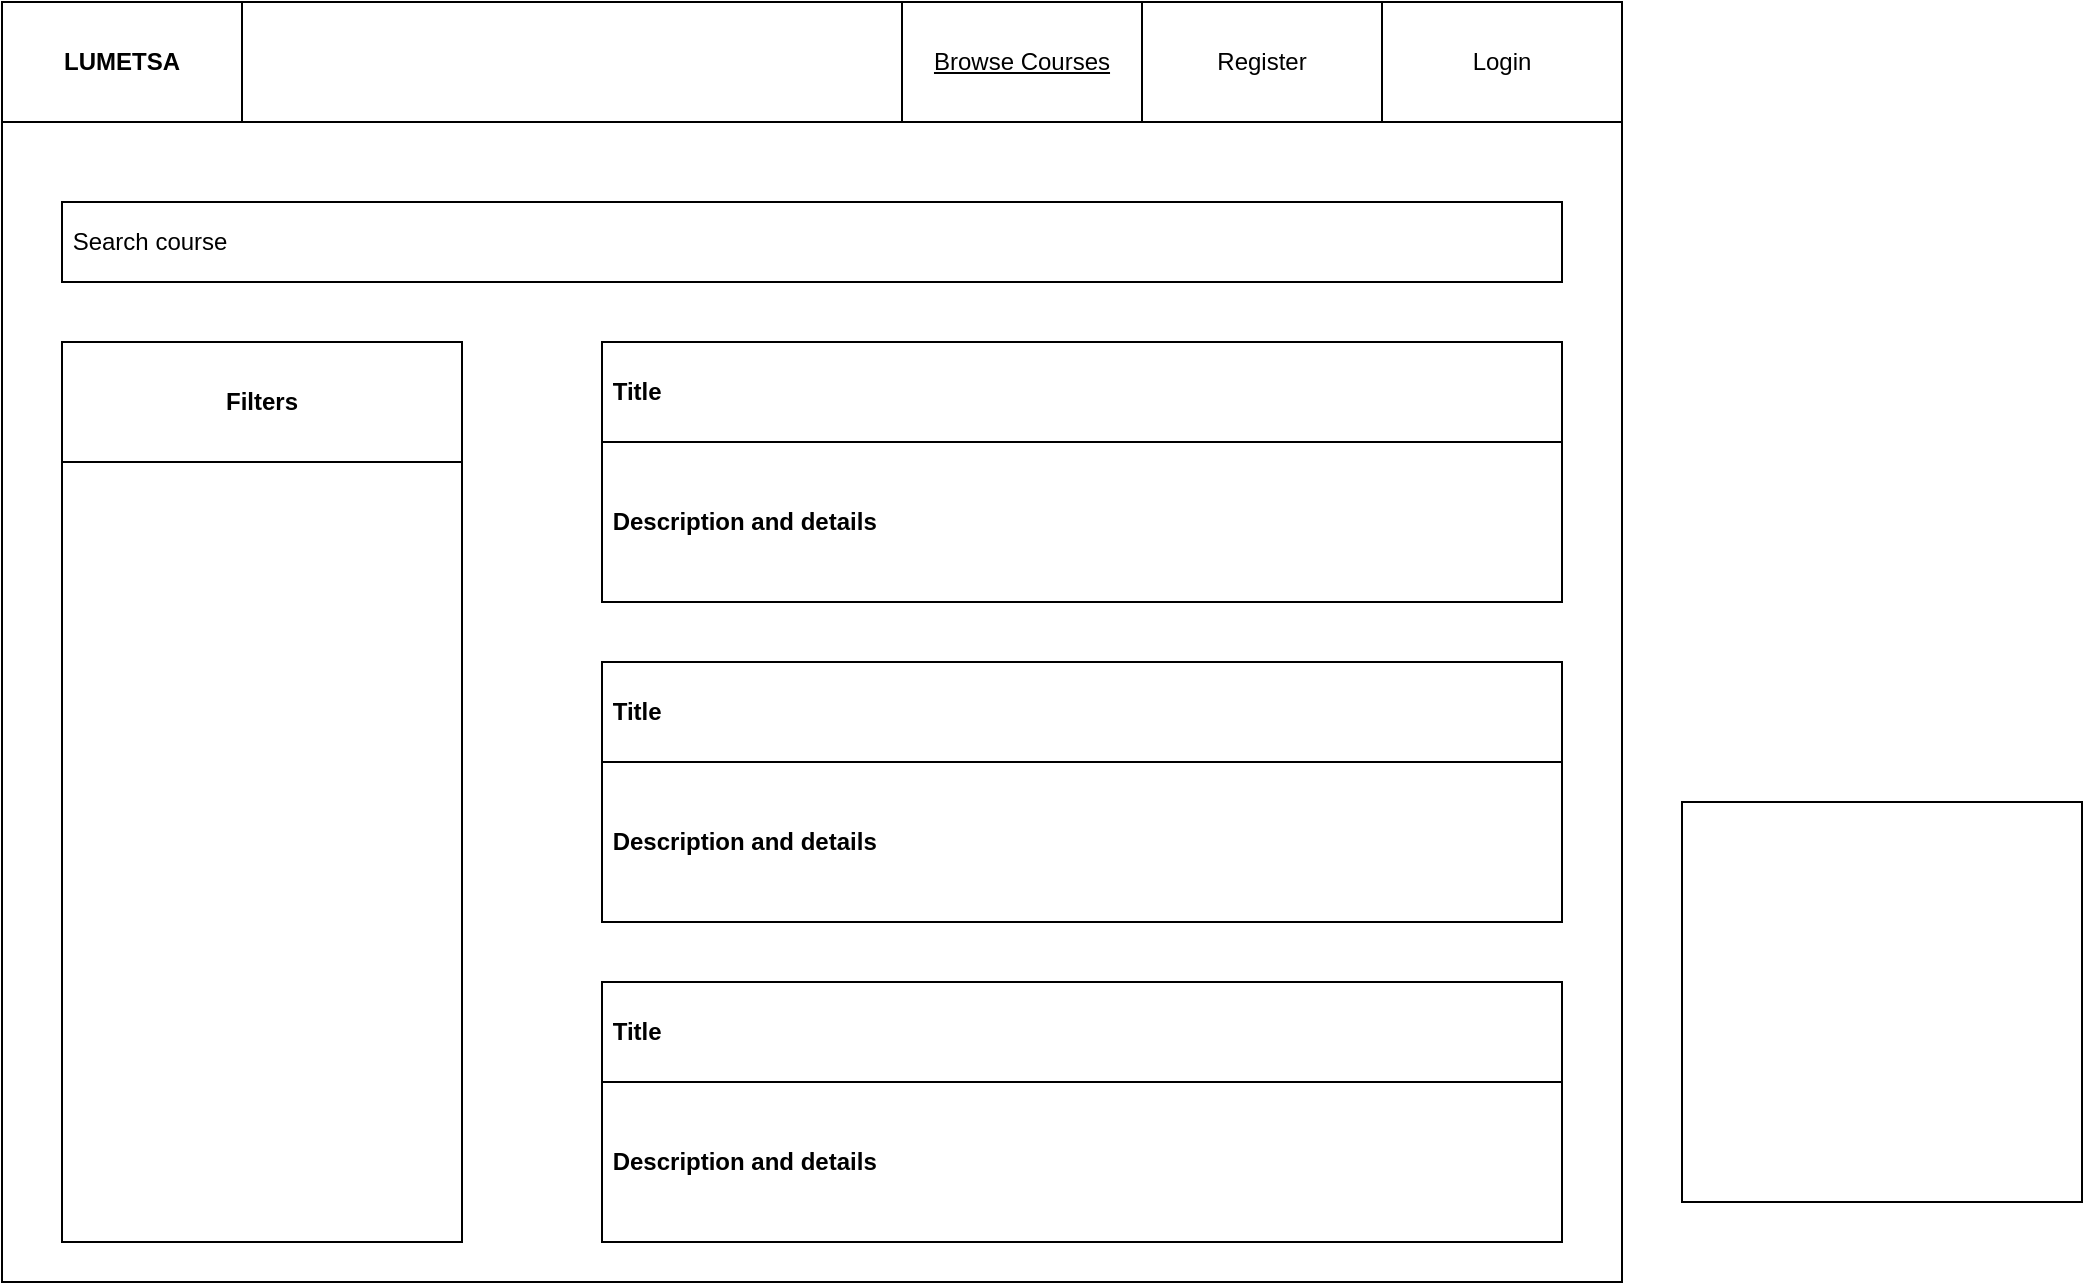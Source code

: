 <mxfile version="22.1.11" type="github">
  <diagram name="Page-1" id="UxMpbINqFszEgZ0nIaNx">
    <mxGraphModel dx="1434" dy="738" grid="1" gridSize="10" guides="1" tooltips="1" connect="1" arrows="1" fold="1" page="1" pageScale="1" pageWidth="827" pageHeight="1169" math="0" shadow="0">
      <root>
        <mxCell id="0" />
        <mxCell id="1" parent="0" />
        <mxCell id="TAGpU3DyTfSelaxlEneq-6" value="" style="rounded=0;whiteSpace=wrap;html=1;" vertex="1" parent="1">
          <mxGeometry x="10" y="240" width="810" height="640" as="geometry" />
        </mxCell>
        <mxCell id="TAGpU3DyTfSelaxlEneq-7" value="" style="rounded=0;whiteSpace=wrap;html=1;" vertex="1" parent="1">
          <mxGeometry x="10" y="240" width="810" height="60" as="geometry" />
        </mxCell>
        <mxCell id="TAGpU3DyTfSelaxlEneq-8" value="LUMETSA" style="whiteSpace=wrap;html=1;fontStyle=1" vertex="1" parent="1">
          <mxGeometry x="10" y="240" width="120" height="60" as="geometry" />
        </mxCell>
        <mxCell id="TAGpU3DyTfSelaxlEneq-9" value="Login" style="whiteSpace=wrap;html=1;" vertex="1" parent="1">
          <mxGeometry x="700" y="240" width="120" height="60" as="geometry" />
        </mxCell>
        <mxCell id="TAGpU3DyTfSelaxlEneq-10" value="Register" style="whiteSpace=wrap;html=1;" vertex="1" parent="1">
          <mxGeometry x="580" y="240" width="120" height="60" as="geometry" />
        </mxCell>
        <mxCell id="TAGpU3DyTfSelaxlEneq-11" value="&lt;u&gt;Browse Courses&lt;/u&gt;" style="whiteSpace=wrap;html=1;" vertex="1" parent="1">
          <mxGeometry x="460" y="240" width="120" height="60" as="geometry" />
        </mxCell>
        <mxCell id="TAGpU3DyTfSelaxlEneq-12" value="&amp;nbsp;Search course" style="rounded=0;whiteSpace=wrap;html=1;align=left;" vertex="1" parent="1">
          <mxGeometry x="40" y="340" width="750" height="40" as="geometry" />
        </mxCell>
        <mxCell id="TAGpU3DyTfSelaxlEneq-14" value="" style="rounded=0;whiteSpace=wrap;html=1;" vertex="1" parent="1">
          <mxGeometry x="850" y="640" width="200" height="200" as="geometry" />
        </mxCell>
        <mxCell id="TAGpU3DyTfSelaxlEneq-15" value="" style="rounded=0;whiteSpace=wrap;html=1;" vertex="1" parent="1">
          <mxGeometry x="40" y="410" width="200" height="450" as="geometry" />
        </mxCell>
        <mxCell id="TAGpU3DyTfSelaxlEneq-19" value="" style="group" vertex="1" connectable="0" parent="1">
          <mxGeometry x="310" y="410" width="480" height="130" as="geometry" />
        </mxCell>
        <mxCell id="TAGpU3DyTfSelaxlEneq-13" value="" style="rounded=0;whiteSpace=wrap;html=1;" vertex="1" parent="TAGpU3DyTfSelaxlEneq-19">
          <mxGeometry width="480" height="130" as="geometry" />
        </mxCell>
        <mxCell id="TAGpU3DyTfSelaxlEneq-17" value="&lt;b&gt;&amp;nbsp;Title&lt;/b&gt;" style="rounded=0;whiteSpace=wrap;html=1;align=left;" vertex="1" parent="TAGpU3DyTfSelaxlEneq-19">
          <mxGeometry width="480" height="50" as="geometry" />
        </mxCell>
        <mxCell id="TAGpU3DyTfSelaxlEneq-18" value="&lt;b&gt;&amp;nbsp;Description and details&lt;/b&gt;" style="rounded=0;whiteSpace=wrap;html=1;align=left;" vertex="1" parent="TAGpU3DyTfSelaxlEneq-19">
          <mxGeometry y="50" width="480" height="80" as="geometry" />
        </mxCell>
        <mxCell id="TAGpU3DyTfSelaxlEneq-20" value="" style="group" vertex="1" connectable="0" parent="1">
          <mxGeometry x="310" y="570" width="480" height="130" as="geometry" />
        </mxCell>
        <mxCell id="TAGpU3DyTfSelaxlEneq-21" value="" style="rounded=0;whiteSpace=wrap;html=1;" vertex="1" parent="TAGpU3DyTfSelaxlEneq-20">
          <mxGeometry width="480" height="130" as="geometry" />
        </mxCell>
        <mxCell id="TAGpU3DyTfSelaxlEneq-22" value="&lt;b&gt;&amp;nbsp;Title&lt;/b&gt;" style="rounded=0;whiteSpace=wrap;html=1;align=left;" vertex="1" parent="TAGpU3DyTfSelaxlEneq-20">
          <mxGeometry width="480" height="50" as="geometry" />
        </mxCell>
        <mxCell id="TAGpU3DyTfSelaxlEneq-23" value="&lt;b&gt;&amp;nbsp;Description and details&lt;/b&gt;" style="rounded=0;whiteSpace=wrap;html=1;align=left;" vertex="1" parent="TAGpU3DyTfSelaxlEneq-20">
          <mxGeometry y="50" width="480" height="80" as="geometry" />
        </mxCell>
        <mxCell id="TAGpU3DyTfSelaxlEneq-24" value="" style="group" vertex="1" connectable="0" parent="1">
          <mxGeometry x="310" y="730" width="480" height="130" as="geometry" />
        </mxCell>
        <mxCell id="TAGpU3DyTfSelaxlEneq-25" value="" style="rounded=0;whiteSpace=wrap;html=1;" vertex="1" parent="TAGpU3DyTfSelaxlEneq-24">
          <mxGeometry width="480" height="130" as="geometry" />
        </mxCell>
        <mxCell id="TAGpU3DyTfSelaxlEneq-26" value="&lt;b&gt;&amp;nbsp;Title&lt;/b&gt;" style="rounded=0;whiteSpace=wrap;html=1;align=left;" vertex="1" parent="TAGpU3DyTfSelaxlEneq-24">
          <mxGeometry width="480" height="50" as="geometry" />
        </mxCell>
        <mxCell id="TAGpU3DyTfSelaxlEneq-27" value="&lt;b&gt;&amp;nbsp;Description and details&lt;/b&gt;" style="rounded=0;whiteSpace=wrap;html=1;align=left;" vertex="1" parent="TAGpU3DyTfSelaxlEneq-24">
          <mxGeometry y="50" width="480" height="80" as="geometry" />
        </mxCell>
        <mxCell id="TAGpU3DyTfSelaxlEneq-28" value="&lt;b&gt;Filters&lt;/b&gt;" style="whiteSpace=wrap;html=1;" vertex="1" parent="1">
          <mxGeometry x="40" y="410" width="200" height="60" as="geometry" />
        </mxCell>
      </root>
    </mxGraphModel>
  </diagram>
</mxfile>
